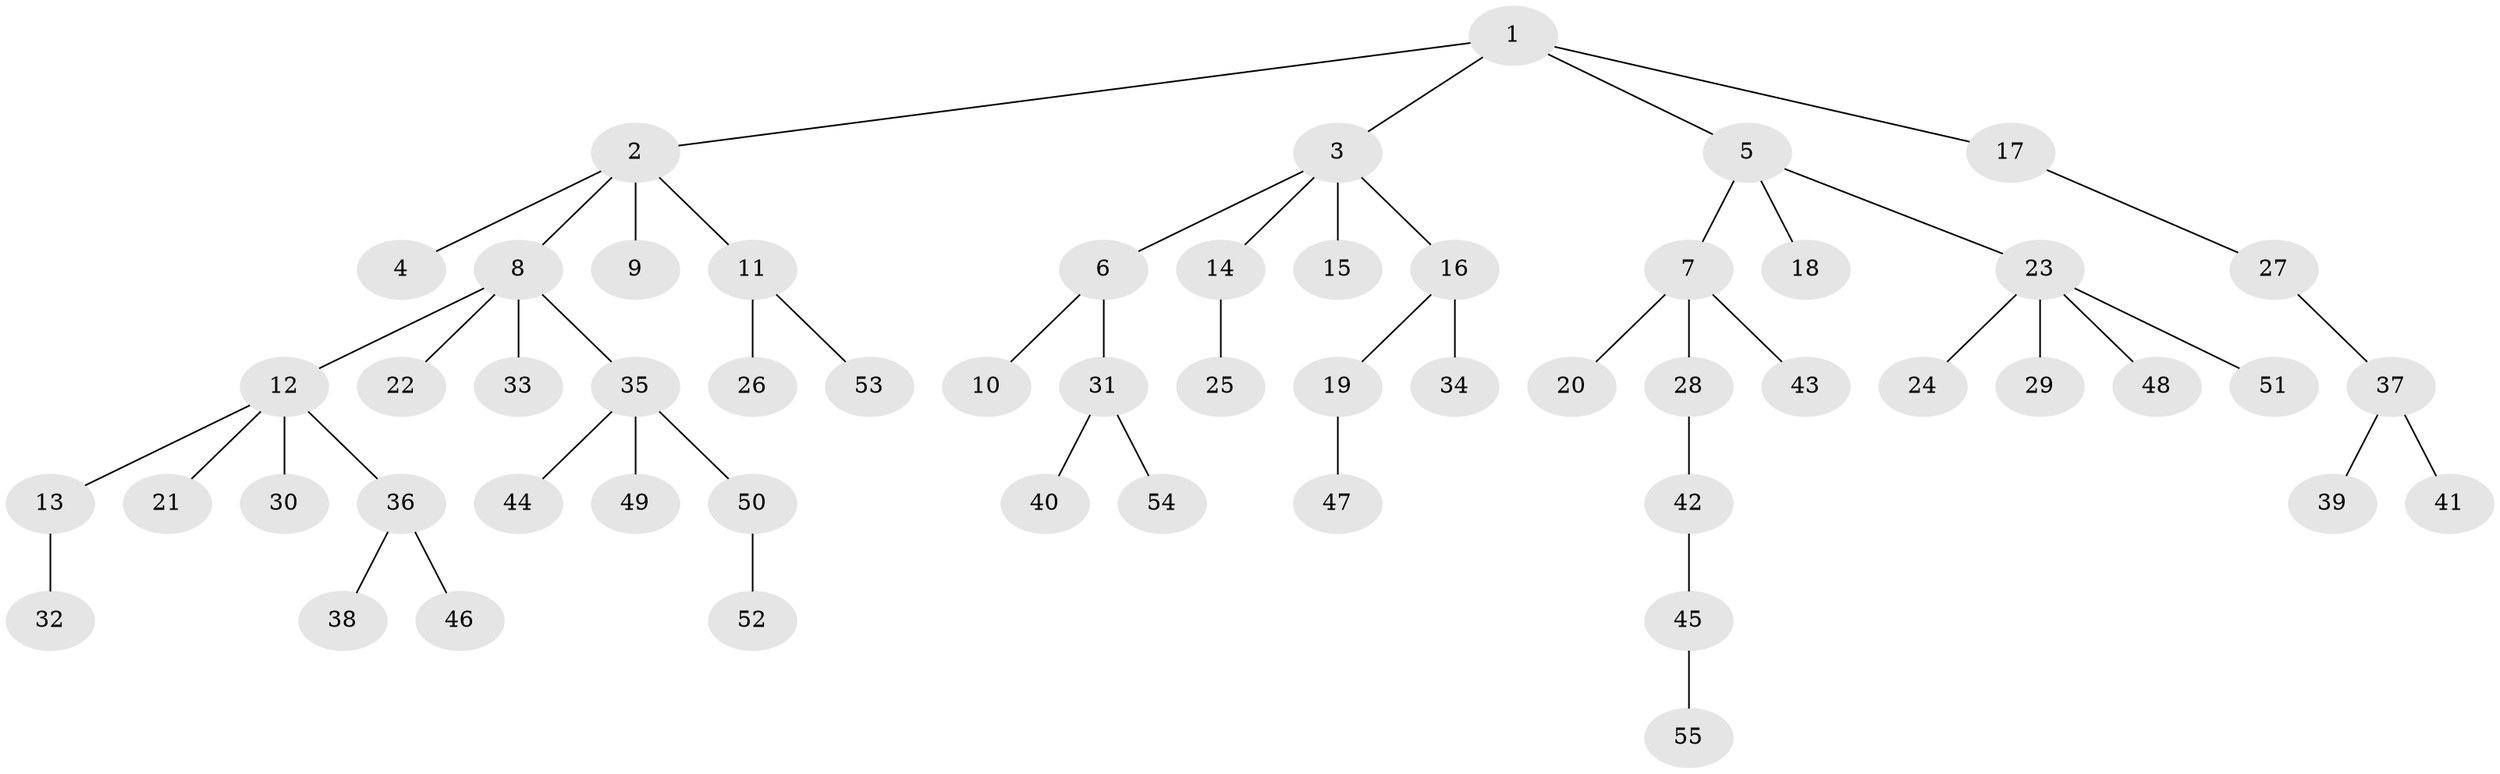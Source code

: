 // Generated by graph-tools (version 1.1) at 2025/36/03/09/25 02:36:45]
// undirected, 55 vertices, 54 edges
graph export_dot {
graph [start="1"]
  node [color=gray90,style=filled];
  1;
  2;
  3;
  4;
  5;
  6;
  7;
  8;
  9;
  10;
  11;
  12;
  13;
  14;
  15;
  16;
  17;
  18;
  19;
  20;
  21;
  22;
  23;
  24;
  25;
  26;
  27;
  28;
  29;
  30;
  31;
  32;
  33;
  34;
  35;
  36;
  37;
  38;
  39;
  40;
  41;
  42;
  43;
  44;
  45;
  46;
  47;
  48;
  49;
  50;
  51;
  52;
  53;
  54;
  55;
  1 -- 2;
  1 -- 3;
  1 -- 5;
  1 -- 17;
  2 -- 4;
  2 -- 8;
  2 -- 9;
  2 -- 11;
  3 -- 6;
  3 -- 14;
  3 -- 15;
  3 -- 16;
  5 -- 7;
  5 -- 18;
  5 -- 23;
  6 -- 10;
  6 -- 31;
  7 -- 20;
  7 -- 28;
  7 -- 43;
  8 -- 12;
  8 -- 22;
  8 -- 33;
  8 -- 35;
  11 -- 26;
  11 -- 53;
  12 -- 13;
  12 -- 21;
  12 -- 30;
  12 -- 36;
  13 -- 32;
  14 -- 25;
  16 -- 19;
  16 -- 34;
  17 -- 27;
  19 -- 47;
  23 -- 24;
  23 -- 29;
  23 -- 48;
  23 -- 51;
  27 -- 37;
  28 -- 42;
  31 -- 40;
  31 -- 54;
  35 -- 44;
  35 -- 49;
  35 -- 50;
  36 -- 38;
  36 -- 46;
  37 -- 39;
  37 -- 41;
  42 -- 45;
  45 -- 55;
  50 -- 52;
}
